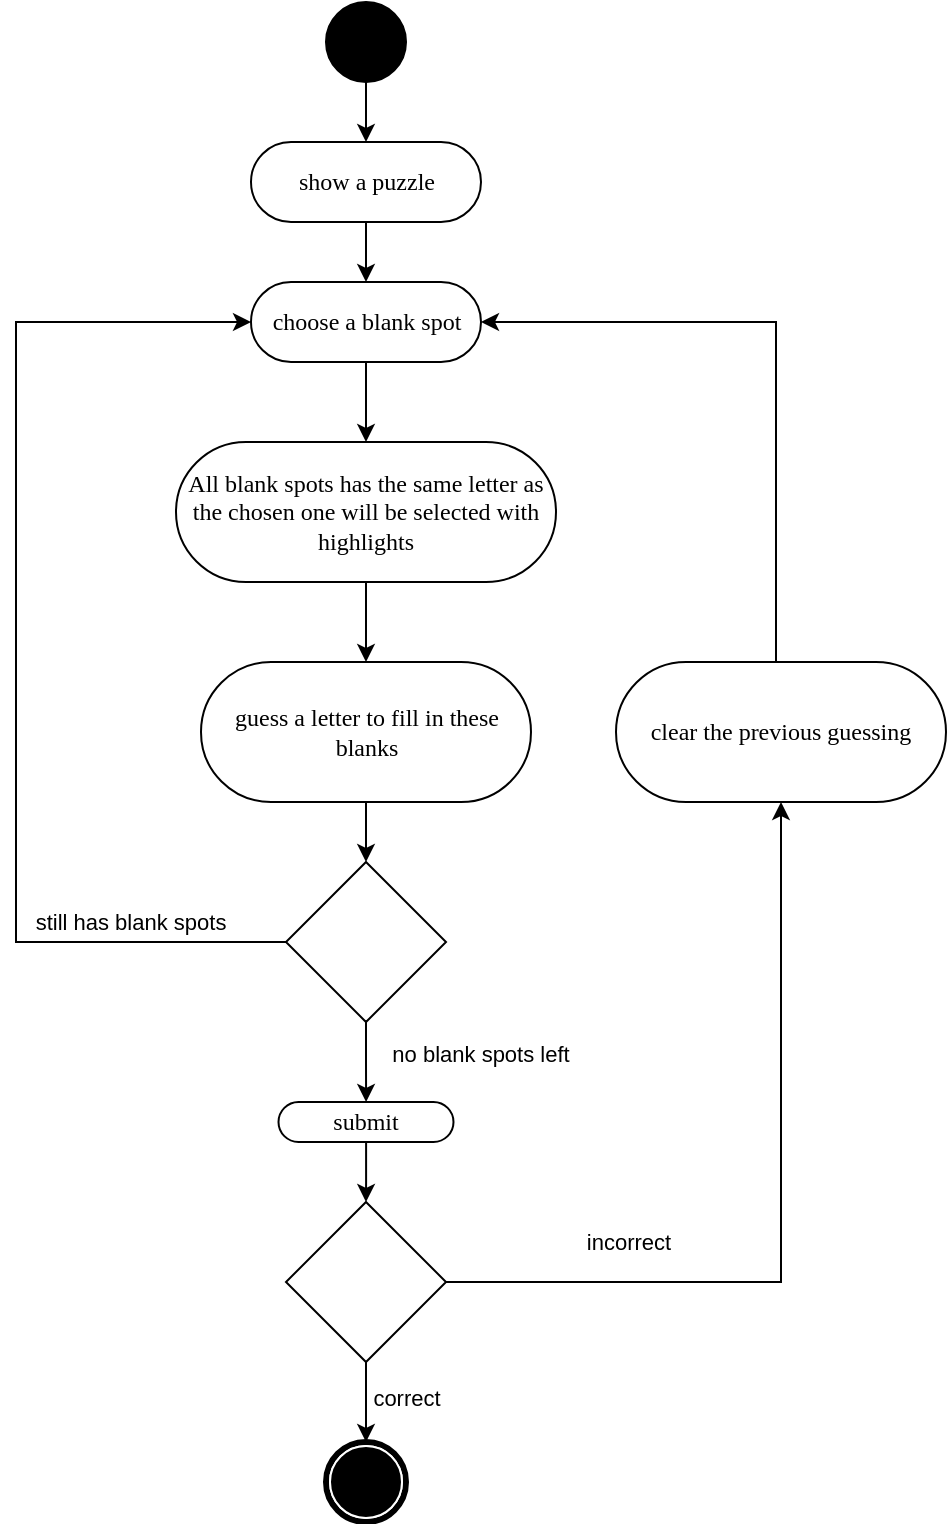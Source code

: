 <mxfile version="23.1.1" type="github">
  <diagram name="Page-1" id="0783ab3e-0a74-02c8-0abd-f7b4e66b4bec">
    <mxGraphModel dx="2440" dy="3541" grid="1" gridSize="10" guides="1" tooltips="1" connect="1" arrows="1" fold="1" page="1" pageScale="1" pageWidth="850" pageHeight="1100" background="none" math="0" shadow="0">
      <root>
        <mxCell id="0" />
        <mxCell id="1" parent="0" />
        <mxCell id="_0BTxhpO1Rx_sMPbXlcL-7" value="" style="edgeStyle=orthogonalEdgeStyle;rounded=0;orthogonalLoop=1;jettySize=auto;html=1;" edge="1" parent="1" source="_0BTxhpO1Rx_sMPbXlcL-1" target="_0BTxhpO1Rx_sMPbXlcL-6">
          <mxGeometry relative="1" as="geometry" />
        </mxCell>
        <mxCell id="_0BTxhpO1Rx_sMPbXlcL-1" value="choose a blank spot" style="rounded=1;whiteSpace=wrap;html=1;shadow=0;comic=0;labelBackgroundColor=none;strokeWidth=1;fontFamily=Verdana;fontSize=12;align=center;arcSize=50;" vertex="1" parent="1">
          <mxGeometry x="297.5" y="-1930" width="115" height="40" as="geometry" />
        </mxCell>
        <mxCell id="_0BTxhpO1Rx_sMPbXlcL-3" value="" style="edgeStyle=orthogonalEdgeStyle;rounded=0;orthogonalLoop=1;jettySize=auto;html=1;entryX=0.5;entryY=0;entryDx=0;entryDy=0;" edge="1" parent="1" source="_0BTxhpO1Rx_sMPbXlcL-2" target="_0BTxhpO1Rx_sMPbXlcL-102">
          <mxGeometry relative="1" as="geometry">
            <mxPoint x="355" y="-2000" as="targetPoint" />
          </mxGeometry>
        </mxCell>
        <mxCell id="_0BTxhpO1Rx_sMPbXlcL-2" value="" style="ellipse;whiteSpace=wrap;html=1;rounded=0;shadow=0;comic=0;labelBackgroundColor=none;strokeWidth=1;fillColor=#000000;fontFamily=Verdana;fontSize=12;align=center;" vertex="1" parent="1">
          <mxGeometry x="335" y="-2070" width="40" height="40" as="geometry" />
        </mxCell>
        <mxCell id="_0BTxhpO1Rx_sMPbXlcL-13" value="" style="edgeStyle=orthogonalEdgeStyle;rounded=0;orthogonalLoop=1;jettySize=auto;html=1;" edge="1" parent="1" source="_0BTxhpO1Rx_sMPbXlcL-6" target="_0BTxhpO1Rx_sMPbXlcL-12">
          <mxGeometry relative="1" as="geometry" />
        </mxCell>
        <mxCell id="_0BTxhpO1Rx_sMPbXlcL-6" value="All blank spots has the same letter as the chosen one will be selected with highlights" style="rounded=1;whiteSpace=wrap;html=1;shadow=0;comic=0;labelBackgroundColor=none;strokeWidth=1;fontFamily=Verdana;fontSize=12;align=center;arcSize=50;" vertex="1" parent="1">
          <mxGeometry x="260" y="-1850" width="190" height="70" as="geometry" />
        </mxCell>
        <mxCell id="_0BTxhpO1Rx_sMPbXlcL-15" value="" style="edgeStyle=orthogonalEdgeStyle;rounded=0;orthogonalLoop=1;jettySize=auto;html=1;entryX=0.5;entryY=0;entryDx=0;entryDy=0;" edge="1" parent="1" source="_0BTxhpO1Rx_sMPbXlcL-12" target="_0BTxhpO1Rx_sMPbXlcL-16">
          <mxGeometry relative="1" as="geometry">
            <mxPoint x="355" y="-1630" as="targetPoint" />
          </mxGeometry>
        </mxCell>
        <mxCell id="_0BTxhpO1Rx_sMPbXlcL-12" value="guess a letter to fill in these blanks" style="whiteSpace=wrap;html=1;fontFamily=Verdana;rounded=1;shadow=0;comic=0;labelBackgroundColor=none;strokeWidth=1;arcSize=50;" vertex="1" parent="1">
          <mxGeometry x="272.5" y="-1740" width="165" height="70" as="geometry" />
        </mxCell>
        <mxCell id="_0BTxhpO1Rx_sMPbXlcL-21" value="" style="edgeStyle=orthogonalEdgeStyle;rounded=0;orthogonalLoop=1;jettySize=auto;html=1;entryX=0;entryY=0.5;entryDx=0;entryDy=0;exitX=0;exitY=0.5;exitDx=0;exitDy=0;" edge="1" parent="1" source="_0BTxhpO1Rx_sMPbXlcL-16" target="_0BTxhpO1Rx_sMPbXlcL-1">
          <mxGeometry relative="1" as="geometry">
            <mxPoint x="170" y="-1810" as="targetPoint" />
            <Array as="points">
              <mxPoint x="180" y="-1600" />
              <mxPoint x="180" y="-1910" />
            </Array>
          </mxGeometry>
        </mxCell>
        <mxCell id="_0BTxhpO1Rx_sMPbXlcL-28" value="still has blank spots" style="edgeLabel;html=1;align=center;verticalAlign=middle;resizable=0;points=[];" vertex="1" connectable="0" parent="_0BTxhpO1Rx_sMPbXlcL-21">
          <mxGeometry x="-0.613" y="1" relative="1" as="geometry">
            <mxPoint x="31" y="-11" as="offset" />
          </mxGeometry>
        </mxCell>
        <mxCell id="_0BTxhpO1Rx_sMPbXlcL-24" value="" style="edgeStyle=orthogonalEdgeStyle;rounded=0;orthogonalLoop=1;jettySize=auto;html=1;" edge="1" parent="1" source="_0BTxhpO1Rx_sMPbXlcL-16" target="_0BTxhpO1Rx_sMPbXlcL-22">
          <mxGeometry relative="1" as="geometry" />
        </mxCell>
        <mxCell id="_0BTxhpO1Rx_sMPbXlcL-30" value="no blank spots left" style="edgeLabel;html=1;align=center;verticalAlign=middle;resizable=0;points=[];" vertex="1" connectable="0" parent="_0BTxhpO1Rx_sMPbXlcL-24">
          <mxGeometry x="0.022" y="2" relative="1" as="geometry">
            <mxPoint x="55" y="-5" as="offset" />
          </mxGeometry>
        </mxCell>
        <mxCell id="_0BTxhpO1Rx_sMPbXlcL-16" value="" style="rhombus;whiteSpace=wrap;html=1;" vertex="1" parent="1">
          <mxGeometry x="315" y="-1640" width="80" height="80" as="geometry" />
        </mxCell>
        <mxCell id="_0BTxhpO1Rx_sMPbXlcL-32" value="" style="edgeStyle=orthogonalEdgeStyle;rounded=0;orthogonalLoop=1;jettySize=auto;html=1;" edge="1" parent="1" source="_0BTxhpO1Rx_sMPbXlcL-22" target="_0BTxhpO1Rx_sMPbXlcL-31">
          <mxGeometry relative="1" as="geometry" />
        </mxCell>
        <mxCell id="_0BTxhpO1Rx_sMPbXlcL-22" value="submit" style="whiteSpace=wrap;html=1;fontFamily=Verdana;rounded=1;shadow=0;comic=0;labelBackgroundColor=none;strokeWidth=1;arcSize=50;" vertex="1" parent="1">
          <mxGeometry x="311.25" y="-1520" width="87.5" height="20" as="geometry" />
        </mxCell>
        <mxCell id="_0BTxhpO1Rx_sMPbXlcL-34" value="" style="edgeStyle=orthogonalEdgeStyle;rounded=0;orthogonalLoop=1;jettySize=auto;html=1;" edge="1" parent="1" source="_0BTxhpO1Rx_sMPbXlcL-31" target="_0BTxhpO1Rx_sMPbXlcL-33">
          <mxGeometry relative="1" as="geometry" />
        </mxCell>
        <mxCell id="_0BTxhpO1Rx_sMPbXlcL-37" value="incorrect" style="edgeLabel;html=1;align=center;verticalAlign=middle;resizable=0;points=[];" vertex="1" connectable="0" parent="_0BTxhpO1Rx_sMPbXlcL-34">
          <mxGeometry x="-0.555" relative="1" as="geometry">
            <mxPoint y="-20" as="offset" />
          </mxGeometry>
        </mxCell>
        <mxCell id="_0BTxhpO1Rx_sMPbXlcL-99" value="" style="edgeStyle=orthogonalEdgeStyle;rounded=0;orthogonalLoop=1;jettySize=auto;html=1;entryX=0.5;entryY=0;entryDx=0;entryDy=0;" edge="1" parent="1" source="_0BTxhpO1Rx_sMPbXlcL-31" target="_0BTxhpO1Rx_sMPbXlcL-98">
          <mxGeometry relative="1" as="geometry">
            <mxPoint x="355" y="-1340" as="targetPoint" />
          </mxGeometry>
        </mxCell>
        <mxCell id="_0BTxhpO1Rx_sMPbXlcL-100" value="correct" style="edgeLabel;html=1;align=center;verticalAlign=middle;resizable=0;points=[];" vertex="1" connectable="0" parent="_0BTxhpO1Rx_sMPbXlcL-99">
          <mxGeometry x="-0.133" relative="1" as="geometry">
            <mxPoint x="20" as="offset" />
          </mxGeometry>
        </mxCell>
        <mxCell id="_0BTxhpO1Rx_sMPbXlcL-31" value="" style="rhombus;whiteSpace=wrap;html=1;" vertex="1" parent="1">
          <mxGeometry x="315" y="-1470" width="80" height="80" as="geometry" />
        </mxCell>
        <mxCell id="_0BTxhpO1Rx_sMPbXlcL-36" value="" style="edgeStyle=orthogonalEdgeStyle;rounded=0;orthogonalLoop=1;jettySize=auto;html=1;entryX=1;entryY=0.5;entryDx=0;entryDy=0;" edge="1" parent="1" source="_0BTxhpO1Rx_sMPbXlcL-33" target="_0BTxhpO1Rx_sMPbXlcL-1">
          <mxGeometry relative="1" as="geometry">
            <mxPoint x="672.5" y="-1635" as="targetPoint" />
            <Array as="points">
              <mxPoint x="560" y="-1910" />
            </Array>
          </mxGeometry>
        </mxCell>
        <mxCell id="_0BTxhpO1Rx_sMPbXlcL-33" value="clear the previous guessing" style="whiteSpace=wrap;html=1;fontFamily=Verdana;rounded=1;shadow=0;comic=0;labelBackgroundColor=none;strokeWidth=1;arcSize=50;" vertex="1" parent="1">
          <mxGeometry x="480" y="-1740" width="165" height="70" as="geometry" />
        </mxCell>
        <mxCell id="_0BTxhpO1Rx_sMPbXlcL-98" value="" style="shape=mxgraph.bpmn.shape;html=1;verticalLabelPosition=bottom;labelBackgroundColor=#ffffff;verticalAlign=top;perimeter=ellipsePerimeter;outline=end;symbol=terminate;rounded=0;shadow=0;comic=0;strokeWidth=1;fontFamily=Verdana;fontSize=12;align=center;" vertex="1" parent="1">
          <mxGeometry x="335" y="-1350" width="40" height="40" as="geometry" />
        </mxCell>
        <mxCell id="_0BTxhpO1Rx_sMPbXlcL-103" value="" style="edgeStyle=orthogonalEdgeStyle;rounded=0;orthogonalLoop=1;jettySize=auto;html=1;" edge="1" parent="1" source="_0BTxhpO1Rx_sMPbXlcL-102" target="_0BTxhpO1Rx_sMPbXlcL-1">
          <mxGeometry relative="1" as="geometry" />
        </mxCell>
        <mxCell id="_0BTxhpO1Rx_sMPbXlcL-102" value="show a puzzle" style="rounded=1;whiteSpace=wrap;html=1;shadow=0;comic=0;labelBackgroundColor=none;strokeWidth=1;fontFamily=Verdana;fontSize=12;align=center;arcSize=50;" vertex="1" parent="1">
          <mxGeometry x="297.5" y="-2000" width="115" height="40" as="geometry" />
        </mxCell>
      </root>
    </mxGraphModel>
  </diagram>
</mxfile>
